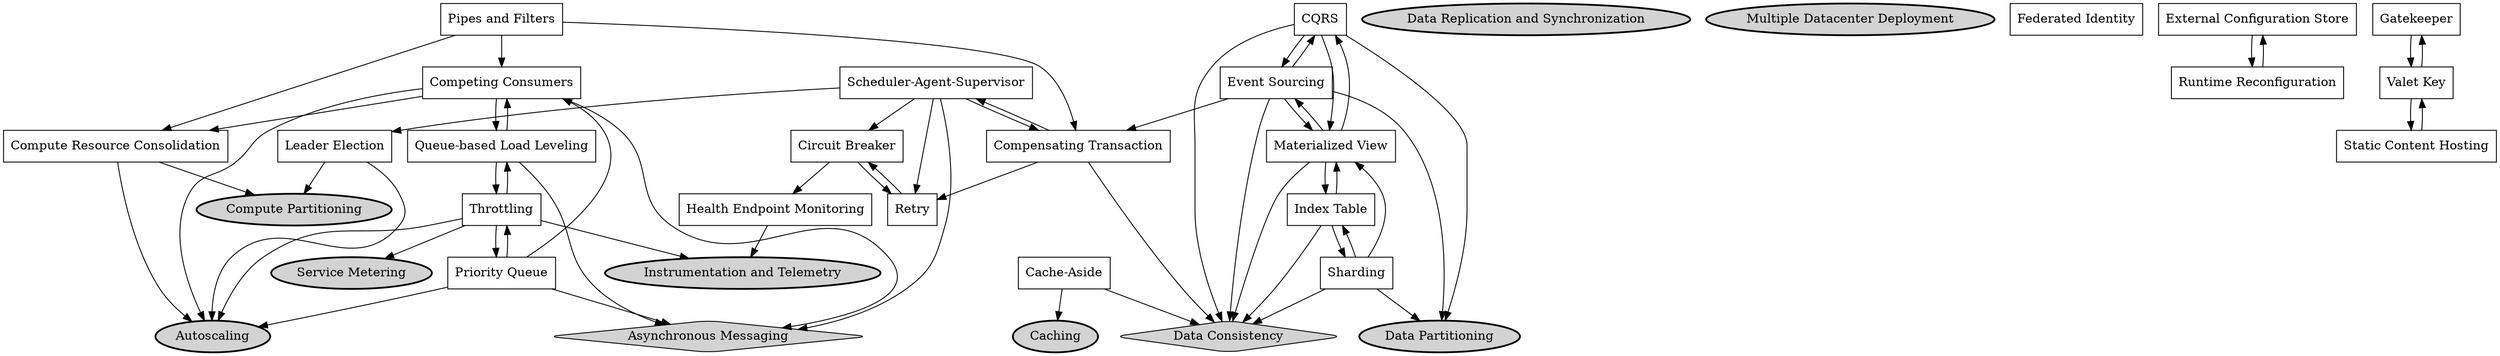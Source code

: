 digraph G { 

  node[style="filled,bold"]
  "Autoscaling"
  "Caching"
  "Compute Partitioning"
  "Data Partitioning"
  "Data Replication and Synchronization"
  "Instrumentation and Telemetry"
  "Multiple Datacenter Deployment"
  "Service Metering"

  node[style="filled,rounded", shape="diamond"]
  "Asynchronous Messaging"
  "Data Consistency"

  node[style="solid", shape="box"]
  "Federated Identity"
  
  "Cache-Aside" -> "Caching"
  "Cache-Aside" -> "Data Consistency"

  "Circuit Breaker" -> "Retry"
  "Circuit Breaker" -> "Health Endpoint Monitoring"

  "Compensating Transaction" -> "Data Consistency"
  "Compensating Transaction" -> "Scheduler-Agent-Supervisor"
  "Compensating Transaction" -> "Retry"
  
  "Competing Consumers" -> "Asynchronous Messaging"
  "Competing Consumers" -> "Autoscaling"
  "Competing Consumers" -> "Compute Resource Consolidation"
  "Competing Consumers" -> "Queue-based Load Leveling"

  "Compute Resource Consolidation" -> "Autoscaling"
  "Compute Resource Consolidation" -> "Compute Partitioning"

  CQRS -> "Data Consistency"
  CQRS -> "Data Partitioning"
  CQRS -> "Event Sourcing"
  CQRS -> "Materialized View"

  "Event Sourcing" -> CQRS
  "Event Sourcing" -> "Materialized View"
  "Event Sourcing" -> "Compensating Transaction"
  "Event Sourcing" -> "Data Consistency"
  "Event Sourcing" -> "Data Partitioning"

  "External Configuration Store" -> "Runtime Reconfiguration"

  "Gatekeeper" -> "Valet Key"
  
  "Health Endpoint Monitoring" -> "Instrumentation and Telemetry"
  
  "Index Table" -> "Data Consistency"
  "Index Table" -> "Sharding"
  "Index Table" -> "Materialized View"

  "Leader Election" -> "Autoscaling"
  "Leader Election" -> "Compute Partitioning"

  "Materialized View" -> "Data Consistency"
  "Materialized View" -> CQRS
  "Materialized View" -> "Event Sourcing"
  "Materialized View" -> "Index Table"

  "Pipes and Filters" -> "Competing Consumers"
  "Pipes and Filters" -> "Compute Resource Consolidation"
  "Pipes and Filters" -> "Compensating Transaction"

  "Priority Queue" -> "Asynchronous Messaging"
  "Priority Queue" -> "Competing Consumers"
  "Priority Queue" -> Throttling
  "Priority Queue" -> Autoscaling

  "Queue-based Load Leveling" -> "Asynchronous Messaging"
  "Queue-based Load Leveling" -> "Competing Consumers"
  "Queue-based Load Leveling" -> Throttling

  Retry -> "Circuit Breaker"

  "Runtime Reconfiguration" -> "External Configuration Store"

  "Scheduler-Agent-Supervisor" -> Retry
  "Scheduler-Agent-Supervisor" -> "Circuit Breaker"
  "Scheduler-Agent-Supervisor" -> "Compensating Transaction"
  "Scheduler-Agent-Supervisor" -> "Asynchronous Messaging"
  "Scheduler-Agent-Supervisor" -> "Leader Election"

  Sharding -> "Data Consistency"
  Sharding -> "Data Partitioning"
  Sharding -> "Index Table"
  Sharding -> "Materialized View"

  "Static Content Hosting" -> "Valet Key"

  Throttling -> "Instrumentation and Telemetry"
  Throttling -> "Service Metering"
  Throttling -> "Autoscaling"
  Throttling -> "Queue-based Load Leveling"
  Throttling -> "Priority Queue"

  "Valet Key" -> "Gatekeeper"
  "Valet Key" -> "Static Content Hosting"

  
}
